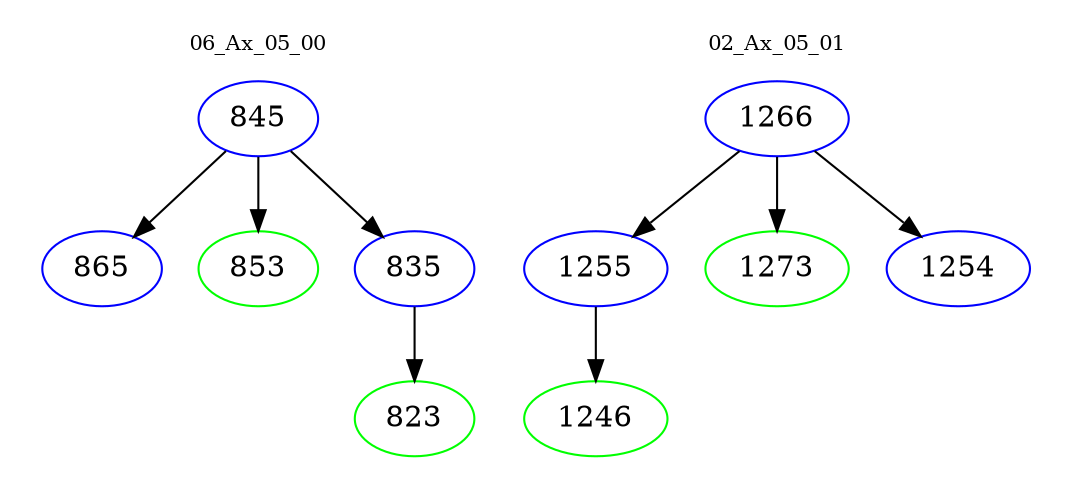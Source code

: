digraph{
subgraph cluster_0 {
color = white
label = "06_Ax_05_00";
fontsize=10;
T0_845 [label="845", color="blue"]
T0_845 -> T0_865 [color="black"]
T0_865 [label="865", color="blue"]
T0_845 -> T0_853 [color="black"]
T0_853 [label="853", color="green"]
T0_845 -> T0_835 [color="black"]
T0_835 [label="835", color="blue"]
T0_835 -> T0_823 [color="black"]
T0_823 [label="823", color="green"]
}
subgraph cluster_1 {
color = white
label = "02_Ax_05_01";
fontsize=10;
T1_1266 [label="1266", color="blue"]
T1_1266 -> T1_1255 [color="black"]
T1_1255 [label="1255", color="blue"]
T1_1255 -> T1_1246 [color="black"]
T1_1246 [label="1246", color="green"]
T1_1266 -> T1_1273 [color="black"]
T1_1273 [label="1273", color="green"]
T1_1266 -> T1_1254 [color="black"]
T1_1254 [label="1254", color="blue"]
}
}
